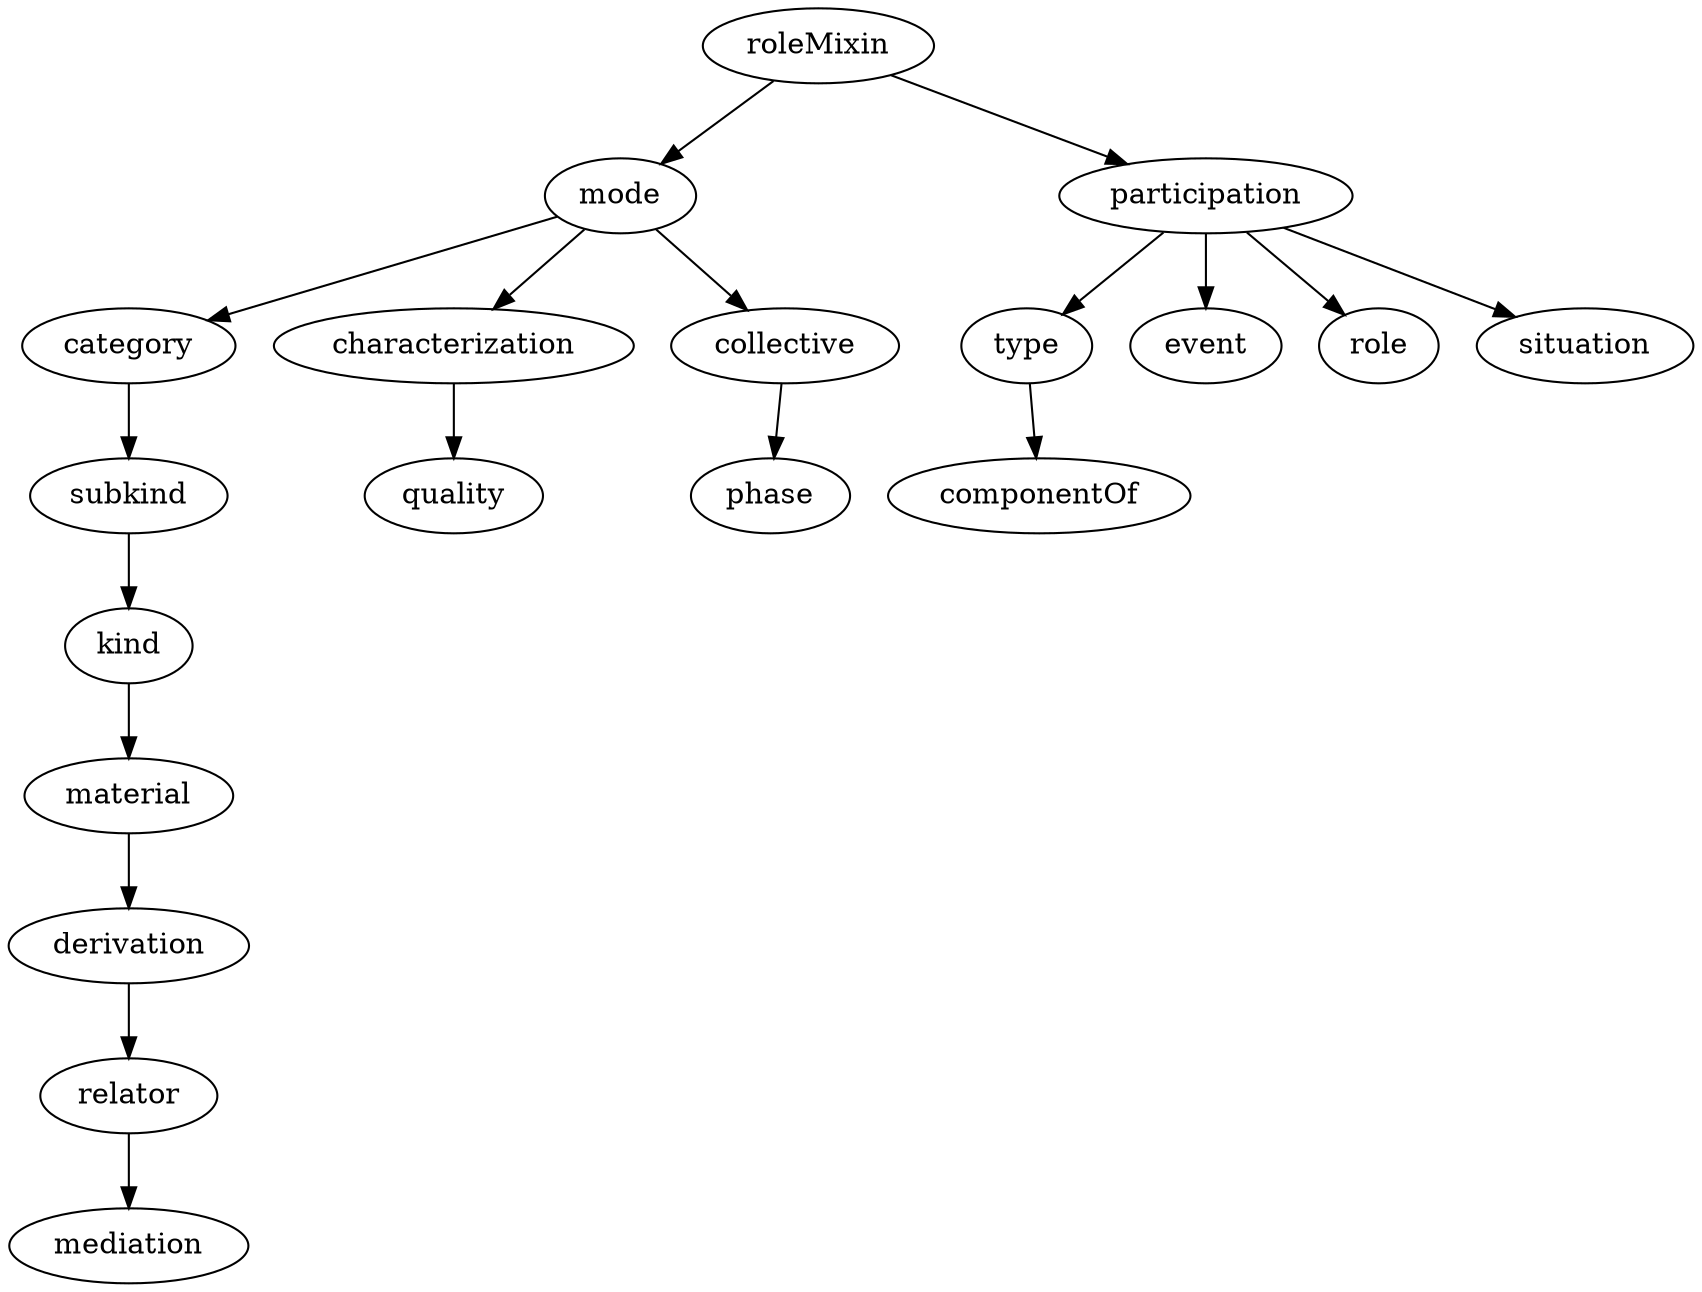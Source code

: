 strict digraph  {
roleMixin;
mode;
participation;
category;
characterization;
collective;
subkind;
kind;
material;
derivation;
relator;
mediation;
quality;
type;
event;
role;
situation;
componentOf;
phase;
roleMixin -> mode;
roleMixin -> participation;
mode -> category;
mode -> characterization;
mode -> collective;
participation -> type;
participation -> event;
participation -> role;
participation -> situation;
category -> subkind;
characterization -> quality;
collective -> phase;
subkind -> kind;
kind -> material;
material -> derivation;
derivation -> relator;
relator -> mediation;
type -> componentOf;
}
